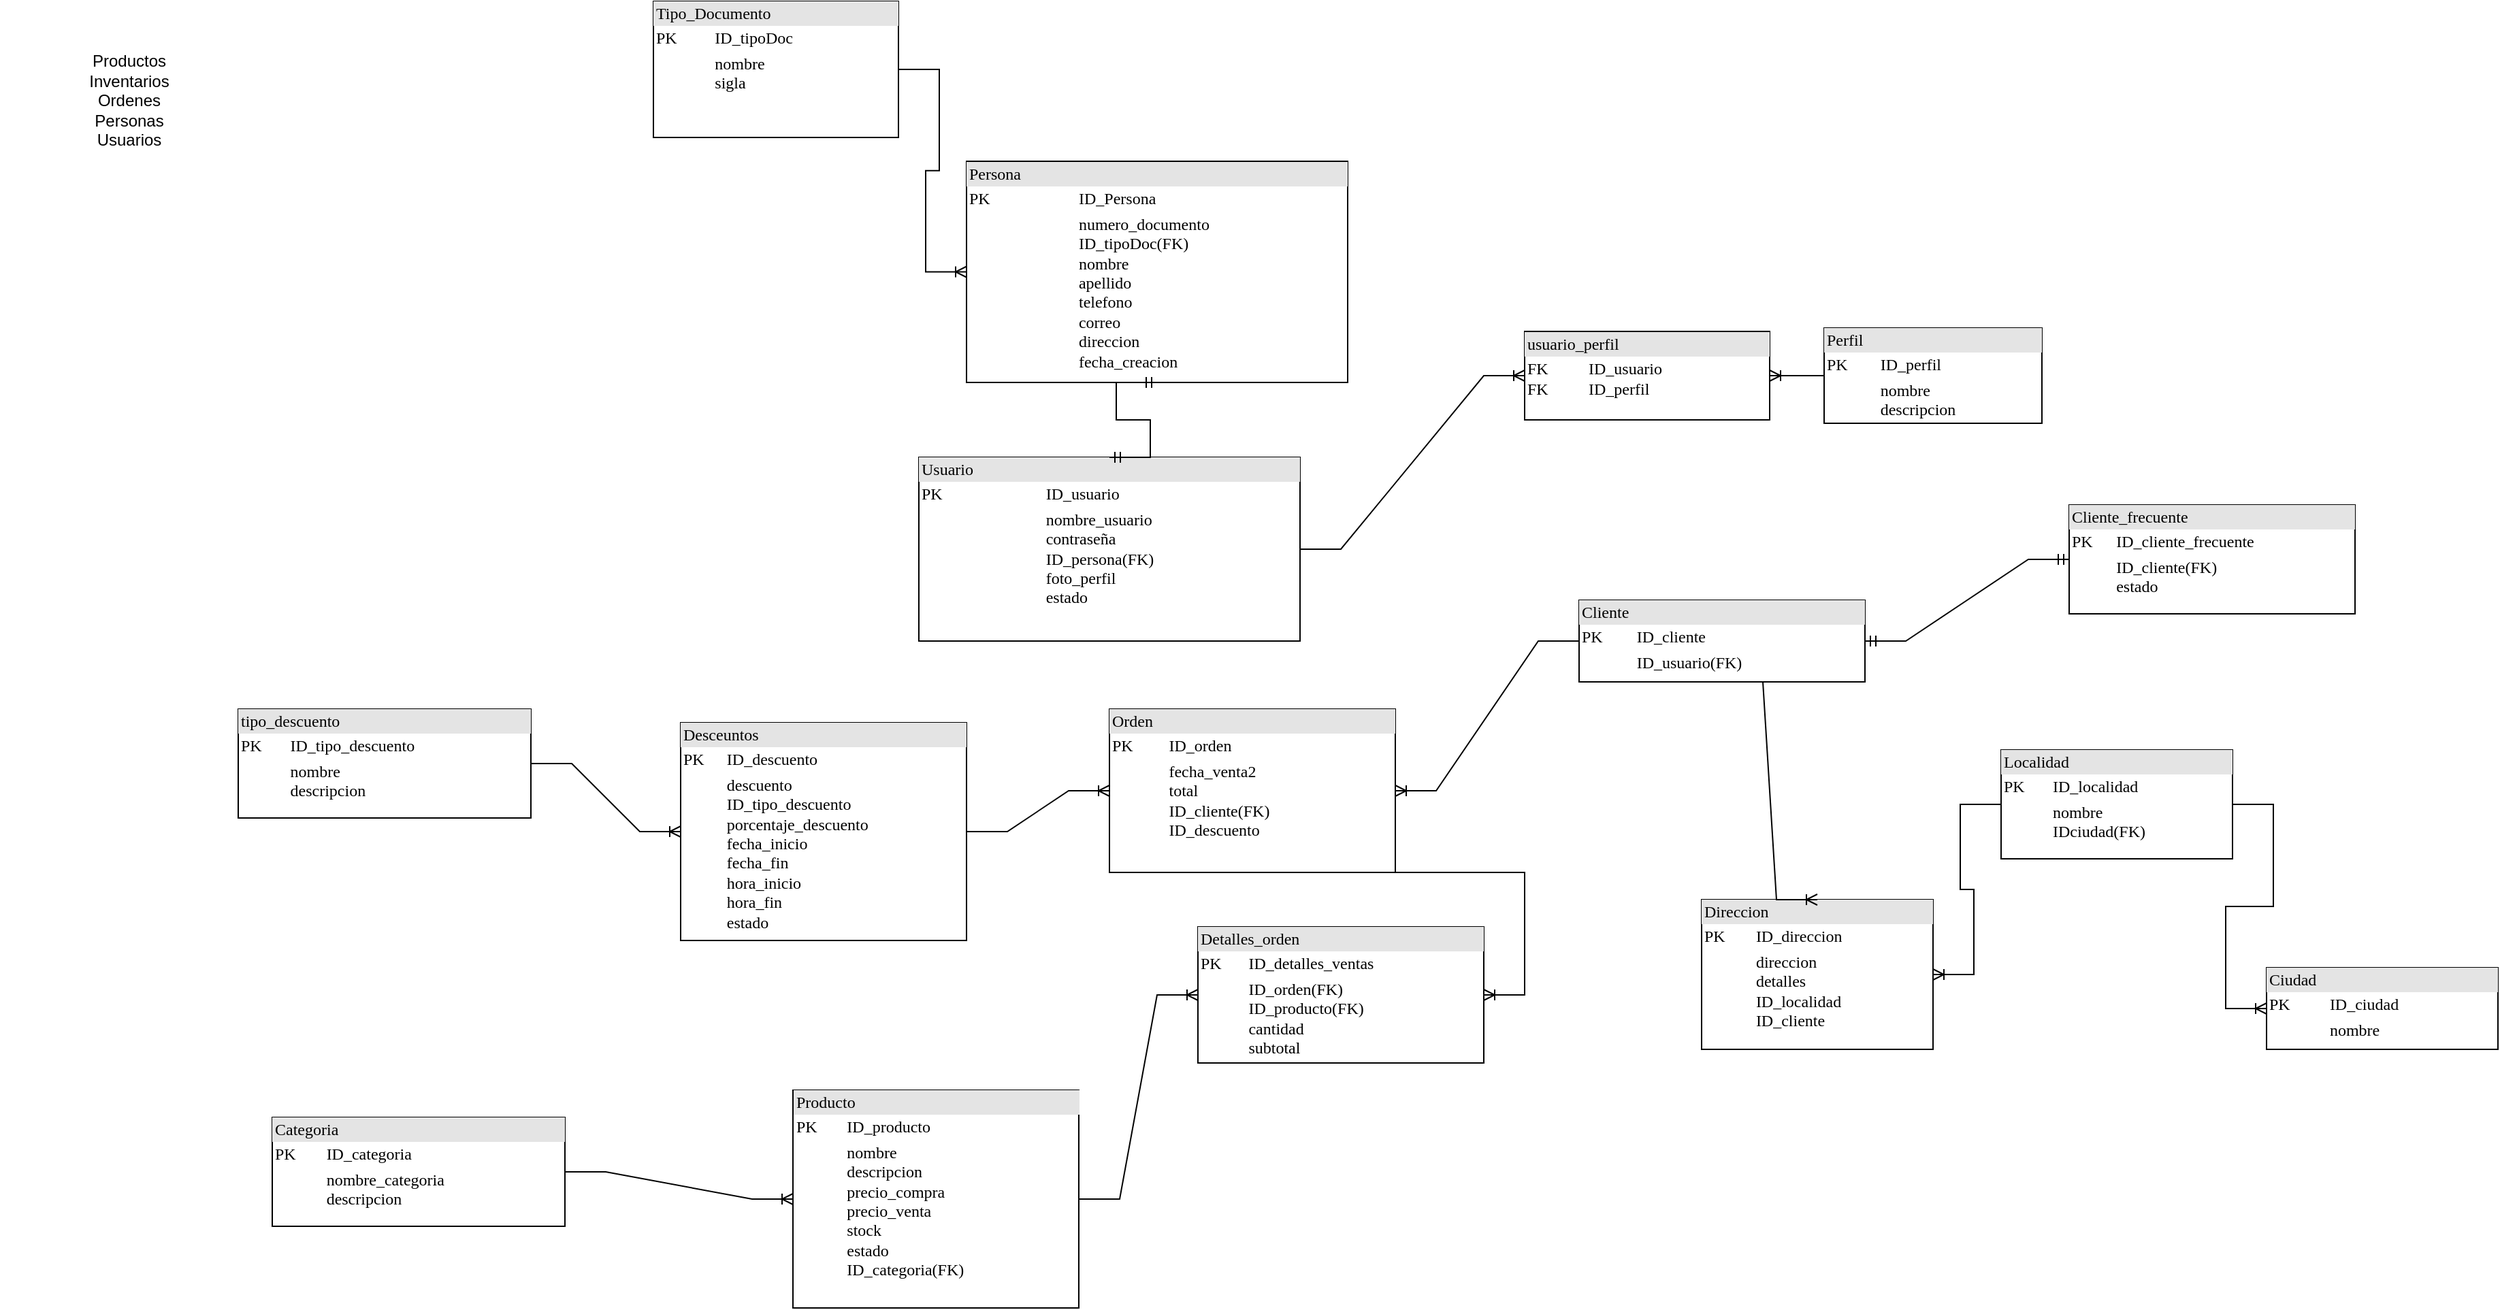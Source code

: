 <mxfile version="24.4.13" type="device">
  <diagram id="R2lEEEUBdFMjLlhIrx00" name="Page-1">
    <mxGraphModel dx="2105" dy="720" grid="1" gridSize="10" guides="1" tooltips="1" connect="1" arrows="1" fold="1" page="1" pageScale="1" pageWidth="850" pageHeight="1100" math="0" shadow="0" extFonts="Permanent Marker^https://fonts.googleapis.com/css?family=Permanent+Marker">
      <root>
        <mxCell id="0" />
        <mxCell id="1" parent="0" />
        <mxCell id="3nWO9_DSk_ecBaDaB2AK-1" value="Productos&lt;div&gt;Inventarios&lt;/div&gt;&lt;div&gt;Ordenes&lt;/div&gt;&lt;div&gt;Personas&lt;/div&gt;&lt;div&gt;Usuarios&lt;/div&gt;&lt;div&gt;&lt;br&gt;&lt;/div&gt;" style="text;html=1;align=center;verticalAlign=middle;whiteSpace=wrap;rounded=0;" parent="1" vertex="1">
          <mxGeometry x="-390" y="60" width="190" height="160" as="geometry" />
        </mxCell>
        <mxCell id="3nWO9_DSk_ecBaDaB2AK-65" value="&lt;div style=&quot;box-sizing:border-box;width:100%;background:#e4e4e4;padding:2px;&quot;&gt;Persona&lt;/div&gt;&lt;table style=&quot;width:100%;font-size:1em;&quot; cellpadding=&quot;2&quot; cellspacing=&quot;0&quot;&gt;&lt;tbody&gt;&lt;tr&gt;&lt;td&gt;PK&amp;nbsp; &amp;nbsp; &amp;nbsp; &amp;nbsp;&lt;br&gt;&lt;/td&gt;&lt;td&gt;ID_Persona&lt;/td&gt;&lt;/tr&gt;&lt;tr&gt;&lt;td&gt;&lt;br&gt;&lt;/td&gt;&lt;td&gt;numero_documento&lt;br&gt;ID_tipoDoc(FK)&lt;br&gt;nombre&lt;br&gt;apellido&lt;br&gt;telefono&lt;br&gt;correo&lt;br&gt;direccion&lt;br&gt;fecha_creacion&lt;br&gt;&lt;/td&gt;&lt;/tr&gt;&lt;tr&gt;&lt;td&gt;&lt;/td&gt;&lt;td&gt;&lt;br&gt;&lt;/td&gt;&lt;/tr&gt;&lt;/tbody&gt;&lt;/table&gt;" style="verticalAlign=top;align=left;overflow=fill;html=1;rounded=0;shadow=0;comic=0;labelBackgroundColor=none;strokeWidth=1;fontFamily=Verdana;fontSize=12" parent="1" vertex="1">
          <mxGeometry x="320" y="177.5" width="280" height="162.5" as="geometry" />
        </mxCell>
        <mxCell id="3nWO9_DSk_ecBaDaB2AK-67" value="&lt;div style=&quot;box-sizing:border-box;width:100%;background:#e4e4e4;padding:2px;&quot;&gt;Tipo_Documento&lt;/div&gt;&lt;table style=&quot;width:100%;font-size:1em;&quot; cellpadding=&quot;2&quot; cellspacing=&quot;0&quot;&gt;&lt;tbody&gt;&lt;tr&gt;&lt;td&gt;PK&lt;/td&gt;&lt;td&gt;ID_tipoDoc&lt;/td&gt;&lt;/tr&gt;&lt;tr&gt;&lt;td&gt;&lt;br&gt;&lt;/td&gt;&lt;td&gt;nombre&lt;br&gt;sigla&lt;/td&gt;&lt;/tr&gt;&lt;tr&gt;&lt;td&gt;&lt;/td&gt;&lt;td&gt;&lt;br&gt;&lt;/td&gt;&lt;/tr&gt;&lt;/tbody&gt;&lt;/table&gt;" style="verticalAlign=top;align=left;overflow=fill;html=1;rounded=0;shadow=0;comic=0;labelBackgroundColor=none;strokeWidth=1;fontFamily=Verdana;fontSize=12" parent="1" vertex="1">
          <mxGeometry x="90" y="60" width="180" height="100" as="geometry" />
        </mxCell>
        <mxCell id="3nWO9_DSk_ecBaDaB2AK-70" value="&lt;div style=&quot;box-sizing:border-box;width:100%;background:#e4e4e4;padding:2px;&quot;&gt;Ciudad&lt;/div&gt;&lt;table style=&quot;width:100%;font-size:1em;&quot; cellpadding=&quot;2&quot; cellspacing=&quot;0&quot;&gt;&lt;tbody&gt;&lt;tr&gt;&lt;td&gt;PK&lt;/td&gt;&lt;td&gt;ID_ciudad&lt;/td&gt;&lt;/tr&gt;&lt;tr&gt;&lt;td&gt;&lt;br&gt;&lt;/td&gt;&lt;td&gt;nombre&lt;br&gt;&lt;br&gt;&lt;/td&gt;&lt;/tr&gt;&lt;tr&gt;&lt;td&gt;&lt;/td&gt;&lt;td&gt;&lt;br&gt;&lt;/td&gt;&lt;/tr&gt;&lt;/tbody&gt;&lt;/table&gt;" style="verticalAlign=top;align=left;overflow=fill;html=1;rounded=0;shadow=0;comic=0;labelBackgroundColor=none;strokeWidth=1;fontFamily=Verdana;fontSize=12" parent="1" vertex="1">
          <mxGeometry x="1275" y="770" width="170" height="60" as="geometry" />
        </mxCell>
        <mxCell id="3nWO9_DSk_ecBaDaB2AK-71" value="&lt;div style=&quot;box-sizing:border-box;width:100%;background:#e4e4e4;padding:2px;&quot;&gt;Producto&lt;/div&gt;&lt;table style=&quot;width:100%;font-size:1em;&quot; cellpadding=&quot;2&quot; cellspacing=&quot;0&quot;&gt;&lt;tbody&gt;&lt;tr&gt;&lt;td&gt;PK&lt;/td&gt;&lt;td&gt;ID_producto&lt;/td&gt;&lt;/tr&gt;&lt;tr&gt;&lt;td&gt;&lt;br&gt;&lt;/td&gt;&lt;td&gt;nombre&lt;br&gt;descripcion&lt;br&gt;precio_compra&lt;br&gt;precio_venta&lt;br&gt;stock&lt;br&gt;estado&lt;br&gt;ID_categoria(FK)&lt;br&gt;&lt;br&gt;&lt;/td&gt;&lt;/tr&gt;&lt;tr&gt;&lt;td&gt;&lt;/td&gt;&lt;td&gt;&lt;br&gt;&lt;/td&gt;&lt;/tr&gt;&lt;/tbody&gt;&lt;/table&gt;" style="verticalAlign=top;align=left;overflow=fill;html=1;rounded=0;shadow=0;comic=0;labelBackgroundColor=none;strokeWidth=1;fontFamily=Verdana;fontSize=12" parent="1" vertex="1">
          <mxGeometry x="192.5" y="860" width="210" height="160" as="geometry" />
        </mxCell>
        <mxCell id="3nWO9_DSk_ecBaDaB2AK-76" value="" style="edgeStyle=entityRelationEdgeStyle;fontSize=12;html=1;endArrow=ERoneToMany;rounded=0;exitX=1;exitY=0.5;exitDx=0;exitDy=0;entryX=0;entryY=0.5;entryDx=0;entryDy=0;" parent="1" source="3nWO9_DSk_ecBaDaB2AK-67" target="3nWO9_DSk_ecBaDaB2AK-65" edge="1">
          <mxGeometry width="100" height="100" relative="1" as="geometry">
            <mxPoint x="510" y="340" as="sourcePoint" />
            <mxPoint x="610" y="240" as="targetPoint" />
          </mxGeometry>
        </mxCell>
        <mxCell id="3nWO9_DSk_ecBaDaB2AK-77" value="&lt;div style=&quot;box-sizing:border-box;width:100%;background:#e4e4e4;padding:2px;&quot;&gt;Usuario&lt;/div&gt;&lt;table style=&quot;width:100%;font-size:1em;&quot; cellpadding=&quot;2&quot; cellspacing=&quot;0&quot;&gt;&lt;tbody&gt;&lt;tr&gt;&lt;td&gt;PK&amp;nbsp; &amp;nbsp; &amp;nbsp; &amp;nbsp;&lt;br&gt;&lt;/td&gt;&lt;td&gt;ID_usuario&lt;/td&gt;&lt;/tr&gt;&lt;tr&gt;&lt;td&gt;&lt;br&gt;&lt;/td&gt;&lt;td&gt;nombre_usuario&lt;br&gt;contraseña&lt;br&gt;ID_persona(FK)&lt;br&gt;foto_perfil&lt;br&gt;estado&lt;br&gt;&lt;br&gt;&lt;/td&gt;&lt;/tr&gt;&lt;tr&gt;&lt;td&gt;&lt;/td&gt;&lt;td&gt;&lt;br&gt;&lt;/td&gt;&lt;/tr&gt;&lt;/tbody&gt;&lt;/table&gt;" style="verticalAlign=top;align=left;overflow=fill;html=1;rounded=0;shadow=0;comic=0;labelBackgroundColor=none;strokeWidth=1;fontFamily=Verdana;fontSize=12" parent="1" vertex="1">
          <mxGeometry x="285" y="395" width="280" height="135" as="geometry" />
        </mxCell>
        <mxCell id="3nWO9_DSk_ecBaDaB2AK-78" value="" style="edgeStyle=entityRelationEdgeStyle;fontSize=12;html=1;endArrow=ERmandOne;startArrow=ERmandOne;rounded=0;exitX=0.5;exitY=1;exitDx=0;exitDy=0;entryX=0.5;entryY=0;entryDx=0;entryDy=0;" parent="1" source="3nWO9_DSk_ecBaDaB2AK-65" target="3nWO9_DSk_ecBaDaB2AK-77" edge="1">
          <mxGeometry width="100" height="100" relative="1" as="geometry">
            <mxPoint x="510" y="440" as="sourcePoint" />
            <mxPoint x="610" y="340" as="targetPoint" />
          </mxGeometry>
        </mxCell>
        <mxCell id="3nWO9_DSk_ecBaDaB2AK-82" value="&lt;div style=&quot;box-sizing:border-box;width:100%;background:#e4e4e4;padding:2px;&quot;&gt;Perfil&lt;/div&gt;&lt;table style=&quot;width:100%;font-size:1em;&quot; cellpadding=&quot;2&quot; cellspacing=&quot;0&quot;&gt;&lt;tbody&gt;&lt;tr&gt;&lt;td&gt;PK&lt;/td&gt;&lt;td&gt;ID_perfil&lt;/td&gt;&lt;/tr&gt;&lt;tr&gt;&lt;td&gt;&lt;br&gt;&lt;/td&gt;&lt;td&gt;nombre&lt;br&gt;descripcion&lt;br&gt;&lt;br&gt;&lt;/td&gt;&lt;/tr&gt;&lt;tr&gt;&lt;td&gt;&lt;/td&gt;&lt;td&gt;&lt;br&gt;&lt;/td&gt;&lt;/tr&gt;&lt;/tbody&gt;&lt;/table&gt;" style="verticalAlign=top;align=left;overflow=fill;html=1;rounded=0;shadow=0;comic=0;labelBackgroundColor=none;strokeWidth=1;fontFamily=Verdana;fontSize=12" parent="1" vertex="1">
          <mxGeometry x="950" y="300" width="160" height="70" as="geometry" />
        </mxCell>
        <mxCell id="3nWO9_DSk_ecBaDaB2AK-83" value="&lt;div style=&quot;box-sizing:border-box;width:100%;background:#e4e4e4;padding:2px;&quot;&gt;usuario_perfil&lt;/div&gt;&lt;table style=&quot;width:100%;font-size:1em;&quot; cellpadding=&quot;2&quot; cellspacing=&quot;0&quot;&gt;&lt;tbody&gt;&lt;tr&gt;&lt;td&gt;FK&lt;br&gt;FK&lt;/td&gt;&lt;td&gt;ID_usuario&lt;br&gt;ID_perfil&lt;br&gt;&lt;/td&gt;&lt;/tr&gt;&lt;tr&gt;&lt;td&gt;&lt;br&gt;&lt;/td&gt;&lt;td&gt;&lt;br&gt;&lt;br&gt;&lt;/td&gt;&lt;/tr&gt;&lt;tr&gt;&lt;td&gt;&lt;/td&gt;&lt;td&gt;&lt;br&gt;&lt;/td&gt;&lt;/tr&gt;&lt;/tbody&gt;&lt;/table&gt;" style="verticalAlign=top;align=left;overflow=fill;html=1;rounded=0;shadow=0;comic=0;labelBackgroundColor=none;strokeWidth=1;fontFamily=Verdana;fontSize=12" parent="1" vertex="1">
          <mxGeometry x="730" y="302.5" width="180" height="65" as="geometry" />
        </mxCell>
        <mxCell id="3nWO9_DSk_ecBaDaB2AK-84" value="" style="edgeStyle=entityRelationEdgeStyle;fontSize=12;html=1;endArrow=ERoneToMany;rounded=0;entryX=0;entryY=0.5;entryDx=0;entryDy=0;exitX=1;exitY=0.5;exitDx=0;exitDy=0;" parent="1" source="3nWO9_DSk_ecBaDaB2AK-77" target="3nWO9_DSk_ecBaDaB2AK-83" edge="1">
          <mxGeometry width="100" height="100" relative="1" as="geometry">
            <mxPoint x="630" y="600" as="sourcePoint" />
            <mxPoint x="730" y="500" as="targetPoint" />
          </mxGeometry>
        </mxCell>
        <mxCell id="3nWO9_DSk_ecBaDaB2AK-85" value="" style="edgeStyle=entityRelationEdgeStyle;fontSize=12;html=1;endArrow=ERoneToMany;rounded=0;entryX=1;entryY=0.5;entryDx=0;entryDy=0;exitX=0;exitY=0.5;exitDx=0;exitDy=0;" parent="1" source="3nWO9_DSk_ecBaDaB2AK-82" target="3nWO9_DSk_ecBaDaB2AK-83" edge="1">
          <mxGeometry width="100" height="100" relative="1" as="geometry">
            <mxPoint x="580" y="415.5" as="sourcePoint" />
            <mxPoint x="700" y="392.5" as="targetPoint" />
          </mxGeometry>
        </mxCell>
        <mxCell id="3nWO9_DSk_ecBaDaB2AK-89" value="&lt;div style=&quot;box-sizing:border-box;width:100%;background:#e4e4e4;padding:2px;&quot;&gt;Cliente&lt;/div&gt;&lt;table style=&quot;width:100%;font-size:1em;&quot; cellpadding=&quot;2&quot; cellspacing=&quot;0&quot;&gt;&lt;tbody&gt;&lt;tr&gt;&lt;td&gt;PK&lt;/td&gt;&lt;td&gt;ID_cliente&lt;/td&gt;&lt;/tr&gt;&lt;tr&gt;&lt;td&gt;&lt;br&gt;&lt;/td&gt;&lt;td&gt;ID_usuario(FK)&lt;/td&gt;&lt;/tr&gt;&lt;tr&gt;&lt;td&gt;&lt;/td&gt;&lt;td&gt;&lt;br&gt;&lt;/td&gt;&lt;/tr&gt;&lt;/tbody&gt;&lt;/table&gt;" style="verticalAlign=top;align=left;overflow=fill;html=1;rounded=0;shadow=0;comic=0;labelBackgroundColor=none;strokeWidth=1;fontFamily=Verdana;fontSize=12" parent="1" vertex="1">
          <mxGeometry x="770" y="500" width="210" height="60" as="geometry" />
        </mxCell>
        <mxCell id="3nWO9_DSk_ecBaDaB2AK-98" value="&lt;div style=&quot;box-sizing:border-box;width:100%;background:#e4e4e4;padding:2px;&quot;&gt;Orden&lt;/div&gt;&lt;table style=&quot;width:100%;font-size:1em;&quot; cellpadding=&quot;2&quot; cellspacing=&quot;0&quot;&gt;&lt;tbody&gt;&lt;tr&gt;&lt;td&gt;PK&lt;/td&gt;&lt;td&gt;ID_orden&lt;/td&gt;&lt;/tr&gt;&lt;tr&gt;&lt;td&gt;&lt;br&gt;&lt;/td&gt;&lt;td&gt;fecha_venta2&lt;br&gt;total&lt;br&gt;ID_cliente(FK)&lt;br&gt;ID_descuento&lt;br&gt;&lt;br&gt;&lt;br&gt;&lt;/td&gt;&lt;/tr&gt;&lt;tr&gt;&lt;td&gt;&lt;/td&gt;&lt;td&gt;&lt;br&gt;&lt;/td&gt;&lt;/tr&gt;&lt;/tbody&gt;&lt;/table&gt;" style="verticalAlign=top;align=left;overflow=fill;html=1;rounded=0;shadow=0;comic=0;labelBackgroundColor=none;strokeWidth=1;fontFamily=Verdana;fontSize=12" parent="1" vertex="1">
          <mxGeometry x="425" y="580" width="210" height="120" as="geometry" />
        </mxCell>
        <mxCell id="3nWO9_DSk_ecBaDaB2AK-100" value="" style="edgeStyle=entityRelationEdgeStyle;fontSize=12;html=1;endArrow=ERoneToMany;rounded=0;exitX=0;exitY=0.5;exitDx=0;exitDy=0;" parent="1" source="3nWO9_DSk_ecBaDaB2AK-89" target="3nWO9_DSk_ecBaDaB2AK-98" edge="1">
          <mxGeometry width="100" height="100" relative="1" as="geometry">
            <mxPoint x="480" y="190" as="sourcePoint" />
            <mxPoint x="580" y="90" as="targetPoint" />
          </mxGeometry>
        </mxCell>
        <mxCell id="3nWO9_DSk_ecBaDaB2AK-102" value="&lt;div style=&quot;box-sizing:border-box;width:100%;background:#e4e4e4;padding:2px;&quot;&gt;Detalles_orden&lt;/div&gt;&lt;table style=&quot;width:100%;font-size:1em;&quot; cellpadding=&quot;2&quot; cellspacing=&quot;0&quot;&gt;&lt;tbody&gt;&lt;tr&gt;&lt;td&gt;PK&lt;/td&gt;&lt;td&gt;ID_detalles_ventas&lt;/td&gt;&lt;/tr&gt;&lt;tr&gt;&lt;td&gt;&lt;br&gt;&lt;/td&gt;&lt;td&gt;ID_orden(FK)&lt;br&gt;ID_producto(FK)&lt;br&gt;cantidad&lt;br&gt;subtotal&lt;br&gt;&lt;br&gt;&lt;br&gt;&lt;/td&gt;&lt;/tr&gt;&lt;tr&gt;&lt;td&gt;&lt;/td&gt;&lt;td&gt;&lt;br&gt;&lt;/td&gt;&lt;/tr&gt;&lt;/tbody&gt;&lt;/table&gt;" style="verticalAlign=top;align=left;overflow=fill;html=1;rounded=0;shadow=0;comic=0;labelBackgroundColor=none;strokeWidth=1;fontFamily=Verdana;fontSize=12" parent="1" vertex="1">
          <mxGeometry x="490" y="740" width="210" height="100" as="geometry" />
        </mxCell>
        <mxCell id="3nWO9_DSk_ecBaDaB2AK-103" value="" style="edgeStyle=entityRelationEdgeStyle;fontSize=12;html=1;endArrow=ERoneToMany;rounded=0;" parent="1" source="3nWO9_DSk_ecBaDaB2AK-71" target="3nWO9_DSk_ecBaDaB2AK-102" edge="1">
          <mxGeometry width="100" height="100" relative="1" as="geometry">
            <mxPoint x="450" y="790" as="sourcePoint" />
            <mxPoint x="670" y="830" as="targetPoint" />
          </mxGeometry>
        </mxCell>
        <mxCell id="3nWO9_DSk_ecBaDaB2AK-104" value="" style="edgeStyle=entityRelationEdgeStyle;fontSize=12;html=1;endArrow=ERoneToMany;rounded=0;exitX=0.5;exitY=1;exitDx=0;exitDy=0;" parent="1" source="3nWO9_DSk_ecBaDaB2AK-98" target="3nWO9_DSk_ecBaDaB2AK-102" edge="1">
          <mxGeometry width="100" height="100" relative="1" as="geometry">
            <mxPoint x="450" y="790" as="sourcePoint" />
            <mxPoint x="550" y="690" as="targetPoint" />
          </mxGeometry>
        </mxCell>
        <mxCell id="3nWO9_DSk_ecBaDaB2AK-106" value="&lt;div style=&quot;box-sizing:border-box;width:100%;background:#e4e4e4;padding:2px;&quot;&gt;Categoria&lt;/div&gt;&lt;table style=&quot;width:100%;font-size:1em;&quot; cellpadding=&quot;2&quot; cellspacing=&quot;0&quot;&gt;&lt;tbody&gt;&lt;tr&gt;&lt;td&gt;PK&lt;/td&gt;&lt;td&gt;ID_categoria&lt;/td&gt;&lt;/tr&gt;&lt;tr&gt;&lt;td&gt;&lt;br&gt;&lt;/td&gt;&lt;td&gt;nombre_categoria&lt;br&gt;descripcion&lt;br&gt;&lt;br&gt;&lt;/td&gt;&lt;/tr&gt;&lt;tr&gt;&lt;td&gt;&lt;/td&gt;&lt;td&gt;&lt;br&gt;&lt;/td&gt;&lt;/tr&gt;&lt;/tbody&gt;&lt;/table&gt;" style="verticalAlign=top;align=left;overflow=fill;html=1;rounded=0;shadow=0;comic=0;labelBackgroundColor=none;strokeWidth=1;fontFamily=Verdana;fontSize=12" parent="1" vertex="1">
          <mxGeometry x="-190" y="880" width="215" height="80" as="geometry" />
        </mxCell>
        <mxCell id="3nWO9_DSk_ecBaDaB2AK-109" value="" style="edgeStyle=entityRelationEdgeStyle;fontSize=12;html=1;endArrow=ERoneToMany;rounded=0;" parent="1" source="3nWO9_DSk_ecBaDaB2AK-106" target="3nWO9_DSk_ecBaDaB2AK-71" edge="1">
          <mxGeometry width="100" height="100" relative="1" as="geometry">
            <mxPoint x="462.5" y="750" as="sourcePoint" />
            <mxPoint x="562.5" y="650" as="targetPoint" />
          </mxGeometry>
        </mxCell>
        <mxCell id="3nWO9_DSk_ecBaDaB2AK-111" value="&lt;div style=&quot;box-sizing:border-box;width:100%;background:#e4e4e4;padding:2px;&quot;&gt;Cliente_frecuente&lt;/div&gt;&lt;table style=&quot;width:100%;font-size:1em;&quot; cellpadding=&quot;2&quot; cellspacing=&quot;0&quot;&gt;&lt;tbody&gt;&lt;tr&gt;&lt;td&gt;PK&lt;/td&gt;&lt;td&gt;ID_cliente_frecuente&lt;/td&gt;&lt;/tr&gt;&lt;tr&gt;&lt;td&gt;&lt;br&gt;&lt;/td&gt;&lt;td&gt;ID_cliente(FK)&lt;br&gt;estado&lt;/td&gt;&lt;/tr&gt;&lt;tr&gt;&lt;td&gt;&lt;br&gt;&lt;/td&gt;&lt;td&gt;&lt;br&gt;&lt;/td&gt;&lt;/tr&gt;&lt;/tbody&gt;&lt;/table&gt;" style="verticalAlign=top;align=left;overflow=fill;html=1;rounded=0;shadow=0;comic=0;labelBackgroundColor=none;strokeWidth=1;fontFamily=Verdana;fontSize=12" parent="1" vertex="1">
          <mxGeometry x="1130" y="430" width="210" height="80" as="geometry" />
        </mxCell>
        <mxCell id="3nWO9_DSk_ecBaDaB2AK-112" value="" style="edgeStyle=entityRelationEdgeStyle;fontSize=12;html=1;endArrow=ERmandOne;startArrow=ERmandOne;rounded=0;" parent="1" source="3nWO9_DSk_ecBaDaB2AK-89" target="3nWO9_DSk_ecBaDaB2AK-111" edge="1">
          <mxGeometry width="100" height="100" relative="1" as="geometry">
            <mxPoint x="610" y="290" as="sourcePoint" />
            <mxPoint x="710" y="190" as="targetPoint" />
          </mxGeometry>
        </mxCell>
        <mxCell id="3nWO9_DSk_ecBaDaB2AK-113" value="&lt;div style=&quot;box-sizing:border-box;width:100%;background:#e4e4e4;padding:2px;&quot;&gt;Desceuntos&lt;/div&gt;&lt;table style=&quot;width:100%;font-size:1em;&quot; cellpadding=&quot;2&quot; cellspacing=&quot;0&quot;&gt;&lt;tbody&gt;&lt;tr&gt;&lt;td&gt;PK&lt;/td&gt;&lt;td&gt;ID_descuento&lt;/td&gt;&lt;/tr&gt;&lt;tr&gt;&lt;td&gt;&lt;br&gt;&lt;/td&gt;&lt;td&gt;descuento&lt;br&gt;ID_tipo_descuento&lt;br&gt;porcentaje_descuento&lt;br&gt;fecha_inicio&lt;br&gt;fecha_fin&lt;br&gt;hora_inicio&lt;br&gt;hora_fin&lt;br&gt;estado&lt;/td&gt;&lt;/tr&gt;&lt;tr&gt;&lt;td&gt;&lt;/td&gt;&lt;td&gt;&lt;br&gt;&lt;/td&gt;&lt;/tr&gt;&lt;/tbody&gt;&lt;/table&gt;" style="verticalAlign=top;align=left;overflow=fill;html=1;rounded=0;shadow=0;comic=0;labelBackgroundColor=none;strokeWidth=1;fontFamily=Verdana;fontSize=12" parent="1" vertex="1">
          <mxGeometry x="110" y="590" width="210" height="160" as="geometry" />
        </mxCell>
        <mxCell id="3nWO9_DSk_ecBaDaB2AK-114" value="&lt;div style=&quot;box-sizing:border-box;width:100%;background:#e4e4e4;padding:2px;&quot;&gt;tipo_descuento&lt;/div&gt;&lt;table style=&quot;width:100%;font-size:1em;&quot; cellpadding=&quot;2&quot; cellspacing=&quot;0&quot;&gt;&lt;tbody&gt;&lt;tr&gt;&lt;td&gt;PK&lt;/td&gt;&lt;td&gt;ID_tipo_descuento&lt;/td&gt;&lt;/tr&gt;&lt;tr&gt;&lt;td&gt;&lt;br&gt;&lt;/td&gt;&lt;td&gt;nombre&lt;br&gt;descripcion&lt;br&gt;&lt;br&gt;&lt;/td&gt;&lt;/tr&gt;&lt;tr&gt;&lt;td&gt;&lt;/td&gt;&lt;td&gt;&lt;br&gt;&lt;/td&gt;&lt;/tr&gt;&lt;/tbody&gt;&lt;/table&gt;" style="verticalAlign=top;align=left;overflow=fill;html=1;rounded=0;shadow=0;comic=0;labelBackgroundColor=none;strokeWidth=1;fontFamily=Verdana;fontSize=12" parent="1" vertex="1">
          <mxGeometry x="-215" y="580" width="215" height="80" as="geometry" />
        </mxCell>
        <mxCell id="3nWO9_DSk_ecBaDaB2AK-115" value="" style="edgeStyle=entityRelationEdgeStyle;fontSize=12;html=1;endArrow=ERoneToMany;rounded=0;" parent="1" source="3nWO9_DSk_ecBaDaB2AK-114" target="3nWO9_DSk_ecBaDaB2AK-113" edge="1">
          <mxGeometry width="100" height="100" relative="1" as="geometry">
            <mxPoint x="-160" y="680" as="sourcePoint" />
            <mxPoint x="250" y="670" as="targetPoint" />
          </mxGeometry>
        </mxCell>
        <mxCell id="3nWO9_DSk_ecBaDaB2AK-116" value="" style="edgeStyle=entityRelationEdgeStyle;fontSize=12;html=1;endArrow=ERoneToMany;rounded=0;" parent="1" source="3nWO9_DSk_ecBaDaB2AK-113" target="3nWO9_DSk_ecBaDaB2AK-98" edge="1">
          <mxGeometry width="100" height="100" relative="1" as="geometry">
            <mxPoint x="150" y="770" as="sourcePoint" />
            <mxPoint x="250" y="670" as="targetPoint" />
          </mxGeometry>
        </mxCell>
        <mxCell id="xr4hfZnCMy4XF0oX_Rkl-1" value="&lt;div style=&quot;box-sizing:border-box;width:100%;background:#e4e4e4;padding:2px;&quot;&gt;Localidad&lt;/div&gt;&lt;table style=&quot;width:100%;font-size:1em;&quot; cellpadding=&quot;2&quot; cellspacing=&quot;0&quot;&gt;&lt;tbody&gt;&lt;tr&gt;&lt;td&gt;PK&lt;/td&gt;&lt;td&gt;ID_localidad&lt;/td&gt;&lt;/tr&gt;&lt;tr&gt;&lt;td&gt;&lt;br&gt;&lt;/td&gt;&lt;td&gt;nombre&lt;br&gt;IDciudad(FK)&lt;/td&gt;&lt;/tr&gt;&lt;tr&gt;&lt;td&gt;&lt;/td&gt;&lt;td&gt;&lt;br&gt;&lt;/td&gt;&lt;/tr&gt;&lt;/tbody&gt;&lt;/table&gt;" style="verticalAlign=top;align=left;overflow=fill;html=1;rounded=0;shadow=0;comic=0;labelBackgroundColor=none;strokeWidth=1;fontFamily=Verdana;fontSize=12" parent="1" vertex="1">
          <mxGeometry x="1080" y="610" width="170" height="80" as="geometry" />
        </mxCell>
        <mxCell id="xr4hfZnCMy4XF0oX_Rkl-2" value="&lt;div style=&quot;box-sizing:border-box;width:100%;background:#e4e4e4;padding:2px;&quot;&gt;Direccion&lt;/div&gt;&lt;table style=&quot;width:100%;font-size:1em;&quot; cellpadding=&quot;2&quot; cellspacing=&quot;0&quot;&gt;&lt;tbody&gt;&lt;tr&gt;&lt;td&gt;PK&lt;/td&gt;&lt;td&gt;ID_direccion&lt;/td&gt;&lt;/tr&gt;&lt;tr&gt;&lt;td&gt;&lt;br&gt;&lt;/td&gt;&lt;td&gt;direccion&lt;br&gt;detalles&lt;br&gt;ID_localidad&lt;br&gt;ID_cliente&lt;br&gt;&lt;br&gt;&lt;/td&gt;&lt;/tr&gt;&lt;tr&gt;&lt;td&gt;&lt;/td&gt;&lt;td&gt;&lt;br&gt;&lt;/td&gt;&lt;/tr&gt;&lt;/tbody&gt;&lt;/table&gt;" style="verticalAlign=top;align=left;overflow=fill;html=1;rounded=0;shadow=0;comic=0;labelBackgroundColor=none;strokeWidth=1;fontFamily=Verdana;fontSize=12" parent="1" vertex="1">
          <mxGeometry x="860" y="720" width="170" height="110" as="geometry" />
        </mxCell>
        <mxCell id="xr4hfZnCMy4XF0oX_Rkl-3" value="" style="edgeStyle=entityRelationEdgeStyle;fontSize=12;html=1;endArrow=ERoneToMany;rounded=0;" parent="1" source="xr4hfZnCMy4XF0oX_Rkl-1" target="3nWO9_DSk_ecBaDaB2AK-70" edge="1">
          <mxGeometry width="100" height="100" relative="1" as="geometry">
            <mxPoint x="860" y="605" as="sourcePoint" />
            <mxPoint x="1070" y="605" as="targetPoint" />
          </mxGeometry>
        </mxCell>
        <mxCell id="xr4hfZnCMy4XF0oX_Rkl-4" value="" style="edgeStyle=entityRelationEdgeStyle;fontSize=12;html=1;endArrow=ERoneToMany;rounded=0;exitX=0;exitY=0.5;exitDx=0;exitDy=0;" parent="1" source="xr4hfZnCMy4XF0oX_Rkl-1" target="xr4hfZnCMy4XF0oX_Rkl-2" edge="1">
          <mxGeometry width="100" height="100" relative="1" as="geometry">
            <mxPoint x="970" y="805" as="sourcePoint" />
            <mxPoint x="1070" y="705" as="targetPoint" />
            <Array as="points">
              <mxPoint x="1080" y="670" />
            </Array>
          </mxGeometry>
        </mxCell>
        <mxCell id="xr4hfZnCMy4XF0oX_Rkl-5" value="" style="edgeStyle=entityRelationEdgeStyle;fontSize=12;html=1;endArrow=ERoneToMany;rounded=0;exitX=0.5;exitY=1;exitDx=0;exitDy=0;entryX=0.5;entryY=0;entryDx=0;entryDy=0;" parent="1" source="3nWO9_DSk_ecBaDaB2AK-89" target="xr4hfZnCMy4XF0oX_Rkl-2" edge="1">
          <mxGeometry width="100" height="100" relative="1" as="geometry">
            <mxPoint x="350" y="30" as="sourcePoint" />
            <mxPoint x="450" y="-70" as="targetPoint" />
          </mxGeometry>
        </mxCell>
      </root>
    </mxGraphModel>
  </diagram>
</mxfile>

